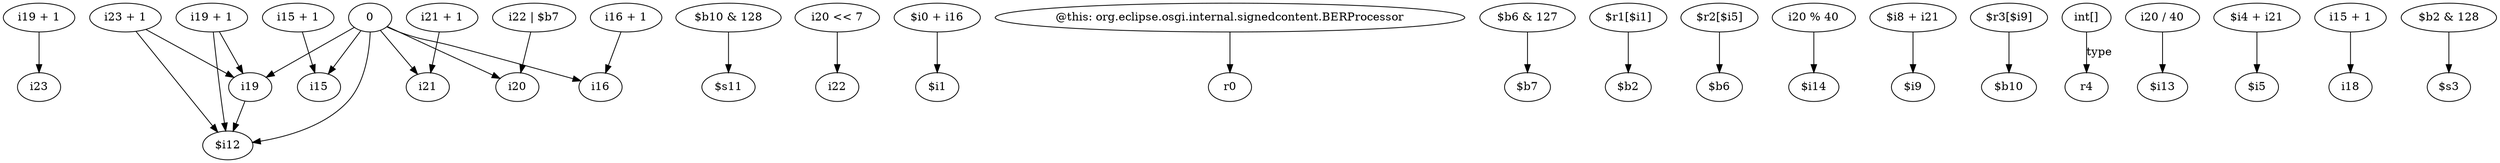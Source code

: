 digraph g {
0[label="i19 + 1"]
1[label="i23"]
0->1[label=""]
2[label="0"]
3[label="$i12"]
2->3[label=""]
4[label="$b10 & 128"]
5[label="$s11"]
4->5[label=""]
6[label="i20 << 7"]
7[label="i22"]
6->7[label=""]
8[label="$i0 + i16"]
9[label="$i1"]
8->9[label=""]
10[label="@this: org.eclipse.osgi.internal.signedcontent.BERProcessor"]
11[label="r0"]
10->11[label=""]
12[label="$b6 & 127"]
13[label="$b7"]
12->13[label=""]
14[label="$r1[$i1]"]
15[label="$b2"]
14->15[label=""]
16[label="$r2[$i5]"]
17[label="$b6"]
16->17[label=""]
18[label="i22 | $b7"]
19[label="i20"]
18->19[label=""]
20[label="i20 % 40"]
21[label="$i14"]
20->21[label=""]
22[label="i21 + 1"]
23[label="i21"]
22->23[label=""]
2->23[label=""]
24[label="i16"]
2->24[label=""]
25[label="$i8 + i21"]
26[label="$i9"]
25->26[label=""]
27[label="i23 + 1"]
27->3[label=""]
28[label="i19"]
28->3[label=""]
29[label="i16 + 1"]
29->24[label=""]
30[label="$r3[$i9]"]
31[label="$b10"]
30->31[label=""]
32[label="int[]"]
33[label="r4"]
32->33[label="type"]
2->28[label=""]
34[label="i20 / 40"]
35[label="$i13"]
34->35[label=""]
27->28[label=""]
36[label="$i4 + i21"]
37[label="$i5"]
36->37[label=""]
38[label="i19 + 1"]
38->3[label=""]
39[label="i15 + 1"]
40[label="i15"]
39->40[label=""]
41[label="i15 + 1"]
42[label="i18"]
41->42[label=""]
2->40[label=""]
38->28[label=""]
43[label="$b2 & 128"]
44[label="$s3"]
43->44[label=""]
2->19[label=""]
}